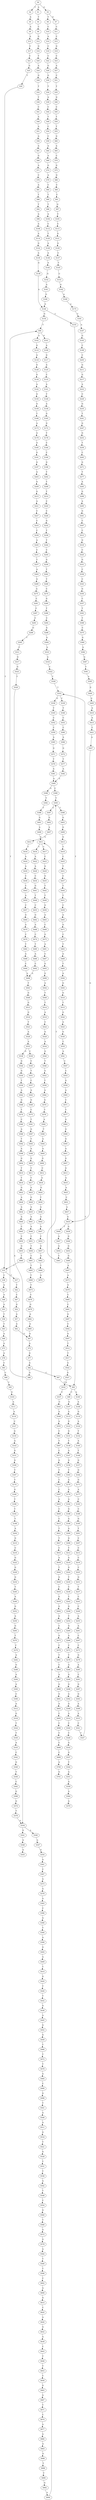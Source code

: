 strict digraph  {
	S0 -> S1 [ label = A ];
	S0 -> S2 [ label = T ];
	S0 -> S3 [ label = G ];
	S1 -> S4 [ label = T ];
	S2 -> S5 [ label = A ];
	S3 -> S6 [ label = T ];
	S3 -> S7 [ label = G ];
	S4 -> S8 [ label = C ];
	S5 -> S9 [ label = A ];
	S6 -> S10 [ label = C ];
	S7 -> S11 [ label = C ];
	S8 -> S12 [ label = G ];
	S9 -> S13 [ label = A ];
	S10 -> S14 [ label = A ];
	S11 -> S15 [ label = C ];
	S12 -> S16 [ label = G ];
	S13 -> S17 [ label = C ];
	S14 -> S18 [ label = C ];
	S15 -> S19 [ label = G ];
	S16 -> S20 [ label = T ];
	S17 -> S21 [ label = C ];
	S18 -> S22 [ label = C ];
	S19 -> S23 [ label = C ];
	S20 -> S24 [ label = A ];
	S21 -> S25 [ label = G ];
	S22 -> S26 [ label = G ];
	S23 -> S27 [ label = A ];
	S24 -> S28 [ label = G ];
	S25 -> S29 [ label = T ];
	S26 -> S30 [ label = G ];
	S27 -> S31 [ label = C ];
	S28 -> S32 [ label = T ];
	S29 -> S33 [ label = T ];
	S30 -> S34 [ label = T ];
	S31 -> S35 [ label = T ];
	S32 -> S36 [ label = T ];
	S33 -> S37 [ label = T ];
	S33 -> S38 [ label = C ];
	S34 -> S39 [ label = A ];
	S35 -> S40 [ label = G ];
	S36 -> S41 [ label = C ];
	S37 -> S42 [ label = T ];
	S38 -> S43 [ label = A ];
	S39 -> S44 [ label = C ];
	S40 -> S45 [ label = C ];
	S41 -> S46 [ label = A ];
	S42 -> S47 [ label = C ];
	S43 -> S48 [ label = A ];
	S44 -> S49 [ label = T ];
	S45 -> S50 [ label = T ];
	S46 -> S51 [ label = A ];
	S47 -> S52 [ label = G ];
	S48 -> S53 [ label = A ];
	S49 -> S54 [ label = C ];
	S50 -> S55 [ label = T ];
	S51 -> S56 [ label = A ];
	S52 -> S57 [ label = A ];
	S53 -> S58 [ label = T ];
	S54 -> S59 [ label = C ];
	S55 -> S60 [ label = G ];
	S56 -> S61 [ label = A ];
	S57 -> S62 [ label = A ];
	S58 -> S63 [ label = T ];
	S59 -> S64 [ label = A ];
	S60 -> S65 [ label = A ];
	S61 -> S66 [ label = G ];
	S62 -> S67 [ label = G ];
	S63 -> S68 [ label = A ];
	S64 -> S69 [ label = A ];
	S65 -> S70 [ label = C ];
	S66 -> S71 [ label = A ];
	S67 -> S72 [ label = A ];
	S68 -> S73 [ label = A ];
	S69 -> S74 [ label = G ];
	S70 -> S75 [ label = G ];
	S71 -> S76 [ label = C ];
	S72 -> S77 [ label = G ];
	S73 -> S78 [ label = A ];
	S74 -> S79 [ label = A ];
	S75 -> S80 [ label = G ];
	S76 -> S81 [ label = A ];
	S77 -> S82 [ label = A ];
	S78 -> S83 [ label = C ];
	S79 -> S84 [ label = C ];
	S80 -> S85 [ label = C ];
	S81 -> S86 [ label = T ];
	S82 -> S87 [ label = C ];
	S82 -> S88 [ label = G ];
	S83 -> S89 [ label = C ];
	S84 -> S90 [ label = T ];
	S85 -> S91 [ label = C ];
	S86 -> S92 [ label = T ];
	S87 -> S93 [ label = T ];
	S88 -> S94 [ label = T ];
	S89 -> S95 [ label = T ];
	S90 -> S96 [ label = T ];
	S91 -> S97 [ label = G ];
	S92 -> S98 [ label = A ];
	S93 -> S99 [ label = C ];
	S93 -> S100 [ label = A ];
	S94 -> S101 [ label = G ];
	S94 -> S102 [ label = A ];
	S95 -> S103 [ label = G ];
	S96 -> S104 [ label = A ];
	S97 -> S105 [ label = T ];
	S98 -> S106 [ label = A ];
	S99 -> S107 [ label = G ];
	S100 -> S108 [ label = A ];
	S101 -> S109 [ label = A ];
	S102 -> S110 [ label = G ];
	S103 -> S111 [ label = A ];
	S104 -> S112 [ label = C ];
	S105 -> S113 [ label = C ];
	S106 -> S114 [ label = A ];
	S107 -> S115 [ label = A ];
	S108 -> S116 [ label = G ];
	S109 -> S117 [ label = G ];
	S110 -> S118 [ label = A ];
	S111 -> S119 [ label = A ];
	S112 -> S120 [ label = T ];
	S113 -> S121 [ label = G ];
	S114 -> S122 [ label = G ];
	S115 -> S123 [ label = G ];
	S116 -> S124 [ label = A ];
	S117 -> S125 [ label = A ];
	S118 -> S126 [ label = G ];
	S119 -> S127 [ label = C ];
	S120 -> S128 [ label = A ];
	S121 -> S129 [ label = G ];
	S122 -> S130 [ label = A ];
	S123 -> S131 [ label = G ];
	S124 -> S132 [ label = T ];
	S125 -> S133 [ label = C ];
	S126 -> S134 [ label = G ];
	S127 -> S135 [ label = G ];
	S128 -> S136 [ label = A ];
	S129 -> S137 [ label = C ];
	S130 -> S138 [ label = G ];
	S131 -> S139 [ label = T ];
	S132 -> S140 [ label = A ];
	S133 -> S141 [ label = A ];
	S134 -> S142 [ label = A ];
	S135 -> S143 [ label = A ];
	S136 -> S144 [ label = A ];
	S137 -> S145 [ label = T ];
	S138 -> S146 [ label = A ];
	S139 -> S147 [ label = A ];
	S140 -> S148 [ label = T ];
	S141 -> S149 [ label = T ];
	S142 -> S150 [ label = G ];
	S143 -> S151 [ label = G ];
	S144 -> S152 [ label = G ];
	S145 -> S153 [ label = C ];
	S146 -> S154 [ label = G ];
	S146 -> S155 [ label = C ];
	S147 -> S156 [ label = G ];
	S148 -> S157 [ label = G ];
	S149 -> S158 [ label = A ];
	S150 -> S159 [ label = G ];
	S151 -> S160 [ label = G ];
	S152 -> S161 [ label = A ];
	S153 -> S162 [ label = G ];
	S154 -> S94 [ label = T ];
	S155 -> S93 [ label = T ];
	S156 -> S163 [ label = T ];
	S157 -> S164 [ label = G ];
	S158 -> S165 [ label = G ];
	S159 -> S166 [ label = T ];
	S160 -> S167 [ label = T ];
	S161 -> S168 [ label = G ];
	S162 -> S169 [ label = A ];
	S163 -> S170 [ label = A ];
	S164 -> S171 [ label = G ];
	S165 -> S172 [ label = G ];
	S166 -> S173 [ label = A ];
	S167 -> S174 [ label = T ];
	S168 -> S146 [ label = A ];
	S169 -> S175 [ label = A ];
	S170 -> S176 [ label = A ];
	S171 -> S177 [ label = A ];
	S172 -> S178 [ label = T ];
	S173 -> S179 [ label = A ];
	S174 -> S180 [ label = G ];
	S175 -> S181 [ label = C ];
	S176 -> S182 [ label = A ];
	S177 -> S183 [ label = C ];
	S178 -> S184 [ label = C ];
	S179 -> S185 [ label = A ];
	S180 -> S186 [ label = T ];
	S181 -> S187 [ label = A ];
	S182 -> S188 [ label = G ];
	S183 -> S189 [ label = C ];
	S184 -> S190 [ label = C ];
	S185 -> S191 [ label = G ];
	S186 -> S192 [ label = T ];
	S187 -> S193 [ label = G ];
	S188 -> S194 [ label = A ];
	S189 -> S195 [ label = G ];
	S190 -> S196 [ label = G ];
	S191 -> S197 [ label = G ];
	S192 -> S198 [ label = T ];
	S193 -> S199 [ label = C ];
	S194 -> S200 [ label = A ];
	S195 -> S201 [ label = T ];
	S196 -> S202 [ label = T ];
	S197 -> S203 [ label = A ];
	S198 -> S204 [ label = A ];
	S199 -> S205 [ label = C ];
	S200 -> S206 [ label = G ];
	S201 -> S207 [ label = C ];
	S202 -> S208 [ label = T ];
	S203 -> S209 [ label = G ];
	S204 -> S210 [ label = G ];
	S205 -> S211 [ label = G ];
	S206 -> S212 [ label = T ];
	S207 -> S213 [ label = C ];
	S208 -> S214 [ label = T ];
	S209 -> S215 [ label = G ];
	S210 -> S216 [ label = C ];
	S211 -> S217 [ label = G ];
	S212 -> S218 [ label = A ];
	S213 -> S219 [ label = C ];
	S214 -> S220 [ label = C ];
	S215 -> S221 [ label = A ];
	S216 -> S222 [ label = G ];
	S217 -> S223 [ label = A ];
	S218 -> S224 [ label = G ];
	S219 -> S225 [ label = C ];
	S220 -> S226 [ label = C ];
	S221 -> S227 [ label = C ];
	S222 -> S228 [ label = G ];
	S223 -> S229 [ label = C ];
	S224 -> S230 [ label = T ];
	S225 -> S231 [ label = G ];
	S226 -> S232 [ label = G ];
	S227 -> S233 [ label = C ];
	S228 -> S234 [ label = G ];
	S229 -> S235 [ label = G ];
	S230 -> S236 [ label = C ];
	S231 -> S237 [ label = T ];
	S232 -> S238 [ label = T ];
	S233 -> S239 [ label = C ];
	S234 -> S240 [ label = T ];
	S235 -> S241 [ label = T ];
	S236 -> S242 [ label = T ];
	S237 -> S243 [ label = C ];
	S238 -> S244 [ label = T ];
	S239 -> S245 [ label = A ];
	S240 -> S246 [ label = A ];
	S241 -> S247 [ label = G ];
	S242 -> S248 [ label = G ];
	S243 -> S249 [ label = C ];
	S244 -> S250 [ label = C ];
	S245 -> S251 [ label = C ];
	S246 -> S252 [ label = G ];
	S247 -> S253 [ label = G ];
	S248 -> S254 [ label = T ];
	S249 -> S255 [ label = A ];
	S250 -> S256 [ label = G ];
	S251 -> S257 [ label = T ];
	S252 -> S258 [ label = A ];
	S253 -> S259 [ label = T ];
	S254 -> S260 [ label = G ];
	S255 -> S261 [ label = A ];
	S256 -> S262 [ label = T ];
	S257 -> S263 [ label = A ];
	S258 -> S264 [ label = G ];
	S259 -> S265 [ label = C ];
	S260 -> S266 [ label = A ];
	S261 -> S267 [ label = C ];
	S262 -> S268 [ label = T ];
	S263 -> S269 [ label = G ];
	S264 -> S270 [ label = T ];
	S265 -> S271 [ label = G ];
	S266 -> S272 [ label = C ];
	S267 -> S273 [ label = C ];
	S268 -> S274 [ label = C ];
	S269 -> S275 [ label = A ];
	S270 -> S276 [ label = C ];
	S271 -> S277 [ label = T ];
	S272 -> S278 [ label = T ];
	S273 -> S279 [ label = G ];
	S274 -> S280 [ label = G ];
	S275 -> S281 [ label = C ];
	S276 -> S282 [ label = A ];
	S277 -> S283 [ label = A ];
	S278 -> S284 [ label = A ];
	S279 -> S285 [ label = A ];
	S280 -> S286 [ label = T ];
	S281 -> S287 [ label = C ];
	S282 -> S288 [ label = G ];
	S283 -> S289 [ label = G ];
	S284 -> S290 [ label = G ];
	S285 -> S291 [ label = C ];
	S286 -> S292 [ label = C ];
	S287 -> S293 [ label = C ];
	S288 -> S294 [ label = A ];
	S289 -> S295 [ label = A ];
	S290 -> S296 [ label = G ];
	S291 -> S297 [ label = G ];
	S292 -> S298 [ label = G ];
	S293 -> S299 [ label = G ];
	S294 -> S300 [ label = A ];
	S295 -> S301 [ label = G ];
	S296 -> S302 [ label = A ];
	S297 -> S303 [ label = G ];
	S298 -> S304 [ label = G ];
	S299 -> S305 [ label = T ];
	S300 -> S306 [ label = C ];
	S301 -> S307 [ label = C ];
	S302 -> S308 [ label = G ];
	S303 -> S309 [ label = A ];
	S304 -> S310 [ label = A ];
	S305 -> S311 [ label = C ];
	S306 -> S312 [ label = A ];
	S307 -> S313 [ label = C ];
	S308 -> S314 [ label = A ];
	S309 -> S315 [ label = A ];
	S310 -> S316 [ label = A ];
	S311 -> S317 [ label = G ];
	S312 -> S318 [ label = G ];
	S313 -> S319 [ label = G ];
	S314 -> S320 [ label = C ];
	S315 -> S321 [ label = C ];
	S316 -> S322 [ label = C ];
	S317 -> S323 [ label = G ];
	S318 -> S324 [ label = T ];
	S319 -> S325 [ label = C ];
	S320 -> S326 [ label = C ];
	S321 -> S327 [ label = T ];
	S322 -> S328 [ label = T ];
	S323 -> S329 [ label = T ];
	S324 -> S330 [ label = T ];
	S325 -> S331 [ label = G ];
	S326 -> S332 [ label = G ];
	S327 -> S333 [ label = T ];
	S328 -> S333 [ label = T ];
	S329 -> S334 [ label = A ];
	S330 -> S335 [ label = A ];
	S331 -> S336 [ label = C ];
	S332 -> S337 [ label = G ];
	S333 -> S338 [ label = G ];
	S333 -> S339 [ label = C ];
	S334 -> S340 [ label = A ];
	S334 -> S341 [ label = G ];
	S335 -> S342 [ label = C ];
	S336 -> S343 [ label = C ];
	S337 -> S344 [ label = T ];
	S338 -> S345 [ label = T ];
	S339 -> S346 [ label = T ];
	S340 -> S347 [ label = A ];
	S341 -> S348 [ label = A ];
	S342 -> S349 [ label = G ];
	S343 -> S350 [ label = G ];
	S344 -> S351 [ label = A ];
	S345 -> S352 [ label = C ];
	S346 -> S353 [ label = C ];
	S347 -> S354 [ label = G ];
	S348 -> S355 [ label = A ];
	S349 -> S356 [ label = T ];
	S350 -> S357 [ label = C ];
	S351 -> S358 [ label = A ];
	S352 -> S359 [ label = C ];
	S353 -> S360 [ label = C ];
	S354 -> S361 [ label = A ];
	S356 -> S362 [ label = C ];
	S357 -> S363 [ label = T ];
	S358 -> S364 [ label = A ];
	S359 -> S365 [ label = A ];
	S360 -> S366 [ label = A ];
	S361 -> S367 [ label = C ];
	S362 -> S368 [ label = G ];
	S363 -> S369 [ label = T ];
	S364 -> S370 [ label = A ];
	S365 -> S371 [ label = G ];
	S366 -> S372 [ label = G ];
	S367 -> S373 [ label = A ];
	S368 -> S374 [ label = G ];
	S369 -> S375 [ label = C ];
	S371 -> S376 [ label = T ];
	S372 -> S377 [ label = T ];
	S373 -> S378 [ label = A ];
	S374 -> S379 [ label = T ];
	S375 -> S380 [ label = G ];
	S376 -> S381 [ label = A ];
	S377 -> S382 [ label = A ];
	S378 -> S383 [ label = A ];
	S379 -> S334 [ label = A ];
	S380 -> S384 [ label = A ];
	S381 -> S385 [ label = A ];
	S382 -> S385 [ label = A ];
	S383 -> S386 [ label = C ];
	S384 -> S387 [ label = G ];
	S385 -> S388 [ label = G ];
	S385 -> S389 [ label = C ];
	S386 -> S390 [ label = A ];
	S387 -> S391 [ label = T ];
	S388 -> S392 [ label = T ];
	S389 -> S393 [ label = T ];
	S390 -> S394 [ label = T ];
	S391 -> S395 [ label = A ];
	S392 -> S396 [ label = T ];
	S393 -> S397 [ label = C ];
	S393 -> S398 [ label = T ];
	S394 -> S399 [ label = A ];
	S395 -> S400 [ label = G ];
	S396 -> S401 [ label = G ];
	S397 -> S402 [ label = G ];
	S398 -> S403 [ label = G ];
	S399 -> S404 [ label = G ];
	S400 -> S405 [ label = G ];
	S401 -> S406 [ label = A ];
	S402 -> S407 [ label = A ];
	S403 -> S408 [ label = G ];
	S404 -> S409 [ label = A ];
	S405 -> S410 [ label = A ];
	S406 -> S411 [ label = G ];
	S407 -> S412 [ label = G ];
	S408 -> S413 [ label = G ];
	S409 -> S414 [ label = T ];
	S410 -> S415 [ label = A ];
	S411 -> S416 [ label = T ];
	S411 -> S417 [ label = C ];
	S412 -> S418 [ label = T ];
	S413 -> S419 [ label = T ];
	S414 -> S420 [ label = G ];
	S415 -> S421 [ label = C ];
	S416 -> S422 [ label = A ];
	S417 -> S423 [ label = C ];
	S418 -> S424 [ label = A ];
	S419 -> S425 [ label = C ];
	S420 -> S426 [ label = T ];
	S421 -> S427 [ label = A ];
	S422 -> S428 [ label = A ];
	S423 -> S429 [ label = G ];
	S424 -> S430 [ label = A ];
	S425 -> S431 [ label = T ];
	S426 -> S432 [ label = T ];
	S427 -> S433 [ label = G ];
	S428 -> S434 [ label = C ];
	S429 -> S435 [ label = G ];
	S430 -> S436 [ label = C ];
	S431 -> S437 [ label = C ];
	S432 -> S438 [ label = G ];
	S433 -> S439 [ label = G ];
	S433 -> S440 [ label = T ];
	S434 -> S441 [ label = G ];
	S435 -> S442 [ label = T ];
	S436 -> S443 [ label = C ];
	S437 -> S444 [ label = T ];
	S438 -> S445 [ label = A ];
	S439 -> S446 [ label = G ];
	S440 -> S447 [ label = A ];
	S441 -> S448 [ label = T ];
	S442 -> S449 [ label = T ];
	S443 -> S450 [ label = A ];
	S444 -> S451 [ label = T ];
	S445 -> S452 [ label = G ];
	S446 -> S453 [ label = G ];
	S447 -> S454 [ label = A ];
	S448 -> S455 [ label = C ];
	S449 -> S456 [ label = G ];
	S450 -> S457 [ label = C ];
	S451 -> S458 [ label = C ];
	S452 -> S459 [ label = G ];
	S453 -> S460 [ label = G ];
	S454 -> S461 [ label = C ];
	S455 -> S462 [ label = G ];
	S456 -> S463 [ label = A ];
	S457 -> S464 [ label = G ];
	S458 -> S465 [ label = A ];
	S459 -> S466 [ label = T ];
	S460 -> S467 [ label = A ];
	S461 -> S393 [ label = T ];
	S462 -> S468 [ label = A ];
	S463 -> S469 [ label = C ];
	S464 -> S470 [ label = A ];
	S465 -> S471 [ label = G ];
	S466 -> S472 [ label = T ];
	S467 -> S473 [ label = A ];
	S468 -> S474 [ label = C ];
	S469 -> S475 [ label = G ];
	S470 -> S476 [ label = C ];
	S471 -> S477 [ label = C ];
	S472 -> S478 [ label = T ];
	S473 -> S479 [ label = G ];
	S474 -> S480 [ label = T ];
	S475 -> S481 [ label = A ];
	S476 -> S482 [ label = T ];
	S477 -> S483 [ label = T ];
	S478 -> S484 [ label = A ];
	S479 -> S485 [ label = C ];
	S480 -> S486 [ label = A ];
	S481 -> S487 [ label = C ];
	S482 -> S488 [ label = A ];
	S483 -> S489 [ label = A ];
	S484 -> S490 [ label = C ];
	S485 -> S491 [ label = C ];
	S486 -> S492 [ label = C ];
	S487 -> S493 [ label = G ];
	S488 -> S494 [ label = C ];
	S489 -> S495 [ label = T ];
	S490 -> S496 [ label = G ];
	S491 -> S497 [ label = G ];
	S492 -> S498 [ label = A ];
	S493 -> S499 [ label = G ];
	S494 -> S498 [ label = A ];
	S495 -> S500 [ label = A ];
	S496 -> S501 [ label = T ];
	S497 -> S502 [ label = C ];
	S498 -> S503 [ label = T ];
	S499 -> S504 [ label = A ];
	S500 -> S505 [ label = G ];
	S501 -> S506 [ label = A ];
	S502 -> S507 [ label = G ];
	S503 -> S508 [ label = G ];
	S504 -> S509 [ label = T ];
	S505 -> S510 [ label = G ];
	S506 -> S511 [ label = A ];
	S507 -> S512 [ label = T ];
	S508 -> S513 [ label = G ];
	S509 -> S514 [ label = T ];
	S510 -> S515 [ label = T ];
	S511 -> S516 [ label = G ];
	S512 -> S517 [ label = T ];
	S513 -> S518 [ label = G ];
	S514 -> S519 [ label = A ];
	S515 -> S520 [ label = G ];
	S516 -> S521 [ label = T ];
	S517 -> S522 [ label = A ];
	S518 -> S523 [ label = T ];
	S519 -> S524 [ label = C ];
	S520 -> S525 [ label = A ];
	S521 -> S526 [ label = G ];
	S522 -> S527 [ label = G ];
	S523 -> S528 [ label = A ];
	S524 -> S529 [ label = G ];
	S525 -> S530 [ label = G ];
	S526 -> S531 [ label = T ];
	S527 -> S532 [ label = A ];
	S528 -> S533 [ label = A ];
	S529 -> S534 [ label = A ];
	S530 -> S535 [ label = C ];
	S531 -> S536 [ label = T ];
	S532 -> S537 [ label = C ];
	S533 -> S538 [ label = G ];
	S533 -> S539 [ label = C ];
	S534 -> S540 [ label = G ];
	S535 -> S541 [ label = A ];
	S536 -> S542 [ label = A ];
	S537 -> S543 [ label = C ];
	S538 -> S544 [ label = G ];
	S539 -> S545 [ label = C ];
	S540 -> S546 [ label = T ];
	S541 -> S547 [ label = C ];
	S542 -> S548 [ label = T ];
	S543 -> S549 [ label = A ];
	S544 -> S550 [ label = G ];
	S545 -> S551 [ label = T ];
	S546 -> S552 [ label = A ];
	S547 -> S553 [ label = C ];
	S548 -> S554 [ label = C ];
	S549 -> S555 [ label = A ];
	S550 -> S556 [ label = T ];
	S551 -> S557 [ label = C ];
	S552 -> S558 [ label = T ];
	S553 -> S559 [ label = G ];
	S554 -> S560 [ label = G ];
	S555 -> S561 [ label = C ];
	S556 -> S562 [ label = A ];
	S557 -> S563 [ label = A ];
	S558 -> S564 [ label = A ];
	S559 -> S565 [ label = A ];
	S560 -> S566 [ label = T ];
	S561 -> S567 [ label = T ];
	S562 -> S568 [ label = G ];
	S563 -> S569 [ label = G ];
	S564 -> S570 [ label = G ];
	S565 -> S571 [ label = C ];
	S566 -> S572 [ label = A ];
	S567 -> S573 [ label = C ];
	S568 -> S574 [ label = T ];
	S569 -> S575 [ label = C ];
	S570 -> S576 [ label = T ];
	S571 -> S577 [ label = T ];
	S572 -> S578 [ label = G ];
	S573 -> S579 [ label = G ];
	S574 -> S580 [ label = C ];
	S575 -> S581 [ label = T ];
	S576 -> S582 [ label = A ];
	S577 -> S583 [ label = G ];
	S578 -> S584 [ label = A ];
	S579 -> S585 [ label = T ];
	S580 -> S586 [ label = A ];
	S581 -> S587 [ label = G ];
	S582 -> S588 [ label = T ];
	S583 -> S589 [ label = G ];
	S584 -> S590 [ label = T ];
	S585 -> S591 [ label = C ];
	S586 -> S592 [ label = T ];
	S587 -> S593 [ label = T ];
	S588 -> S594 [ label = A ];
	S589 -> S595 [ label = G ];
	S590 -> S596 [ label = T ];
	S591 -> S597 [ label = C ];
	S592 -> S598 [ label = A ];
	S593 -> S599 [ label = A ];
	S594 -> S600 [ label = A ];
	S595 -> S601 [ label = A ];
	S596 -> S602 [ label = C ];
	S597 -> S603 [ label = A ];
	S598 -> S604 [ label = G ];
	S599 -> S605 [ label = G ];
	S600 -> S606 [ label = G ];
	S601 -> S607 [ label = G ];
	S602 -> S608 [ label = A ];
	S603 -> S609 [ label = C ];
	S604 -> S610 [ label = T ];
	S605 -> S611 [ label = T ];
	S606 -> S612 [ label = C ];
	S607 -> S613 [ label = G ];
	S608 -> S614 [ label = G ];
	S609 -> S615 [ label = C ];
	S610 -> S616 [ label = T ];
	S611 -> S617 [ label = T ];
	S612 -> S618 [ label = A ];
	S613 -> S619 [ label = A ];
	S614 -> S620 [ label = C ];
	S615 -> S621 [ label = T ];
	S616 -> S622 [ label = G ];
	S617 -> S623 [ label = A ];
	S618 -> S624 [ label = G ];
	S619 -> S625 [ label = A ];
	S620 -> S626 [ label = A ];
	S621 -> S627 [ label = T ];
	S622 -> S628 [ label = A ];
	S623 -> S629 [ label = G ];
	S624 -> S630 [ label = T ];
	S625 -> S631 [ label = C ];
	S626 -> S632 [ label = G ];
	S627 -> S633 [ label = C ];
	S628 -> S634 [ label = A ];
	S629 -> S635 [ label = A ];
	S630 -> S636 [ label = A ];
	S631 -> S637 [ label = A ];
	S632 -> S638 [ label = A ];
	S633 -> S639 [ label = A ];
	S634 -> S640 [ label = A ];
	S635 -> S641 [ label = A ];
	S636 -> S642 [ label = A ];
	S637 -> S433 [ label = G ];
	S638 -> S643 [ label = C ];
	S639 -> S644 [ label = T ];
	S640 -> S645 [ label = C ];
	S641 -> S646 [ label = A ];
	S642 -> S647 [ label = A ];
	S643 -> S648 [ label = T ];
	S644 -> S649 [ label = G ];
	S645 -> S650 [ label = C ];
	S646 -> S651 [ label = C ];
	S647 -> S652 [ label = C ];
	S648 -> S653 [ label = T ];
	S649 -> S654 [ label = C ];
	S650 -> S655 [ label = G ];
	S651 -> S656 [ label = T ];
	S652 -> S657 [ label = G ];
	S653 -> S658 [ label = C ];
	S654 -> S659 [ label = G ];
	S655 -> S660 [ label = T ];
	S656 -> S661 [ label = C ];
	S657 -> S662 [ label = G ];
	S658 -> S663 [ label = G ];
	S659 -> S664 [ label = G ];
	S660 -> S33 [ label = T ];
	S661 -> S665 [ label = T ];
	S662 -> S666 [ label = T ];
	S663 -> S667 [ label = A ];
	S664 -> S668 [ label = G ];
	S665 -> S669 [ label = T ];
	S666 -> S670 [ label = A ];
	S667 -> S671 [ label = T ];
	S668 -> S672 [ label = C ];
	S669 -> S673 [ label = T ];
	S671 -> S674 [ label = C ];
	S672 -> S675 [ label = G ];
	S673 -> S676 [ label = C ];
	S674 -> S677 [ label = A ];
	S675 -> S678 [ label = C ];
	S676 -> S679 [ label = G ];
	S677 -> S680 [ label = A ];
	S678 -> S681 [ label = T ];
	S679 -> S682 [ label = A ];
	S680 -> S683 [ label = A ];
	S681 -> S684 [ label = C ];
	S682 -> S685 [ label = A ];
	S683 -> S686 [ label = G ];
	S684 -> S687 [ label = A ];
	S685 -> S67 [ label = G ];
	S686 -> S688 [ label = T ];
	S687 -> S689 [ label = G ];
	S688 -> S690 [ label = T ];
	S689 -> S691 [ label = G ];
	S690 -> S692 [ label = G ];
	S691 -> S693 [ label = A ];
	S692 -> S694 [ label = A ];
	S693 -> S695 [ label = C ];
	S694 -> S411 [ label = G ];
	S695 -> S696 [ label = C ];
	S696 -> S697 [ label = C ];
	S697 -> S698 [ label = C ];
	S698 -> S699 [ label = C ];
	S699 -> S700 [ label = A ];
	S700 -> S701 [ label = G ];
}
